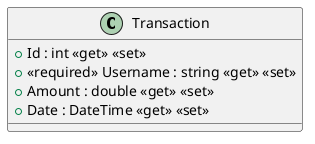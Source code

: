 @startuml
class Transaction {
    + Id : int <<get>> <<set>>
    + <<required>> Username : string <<get>> <<set>>
    + Amount : double <<get>> <<set>>
    + Date : DateTime <<get>> <<set>>
}
@enduml
